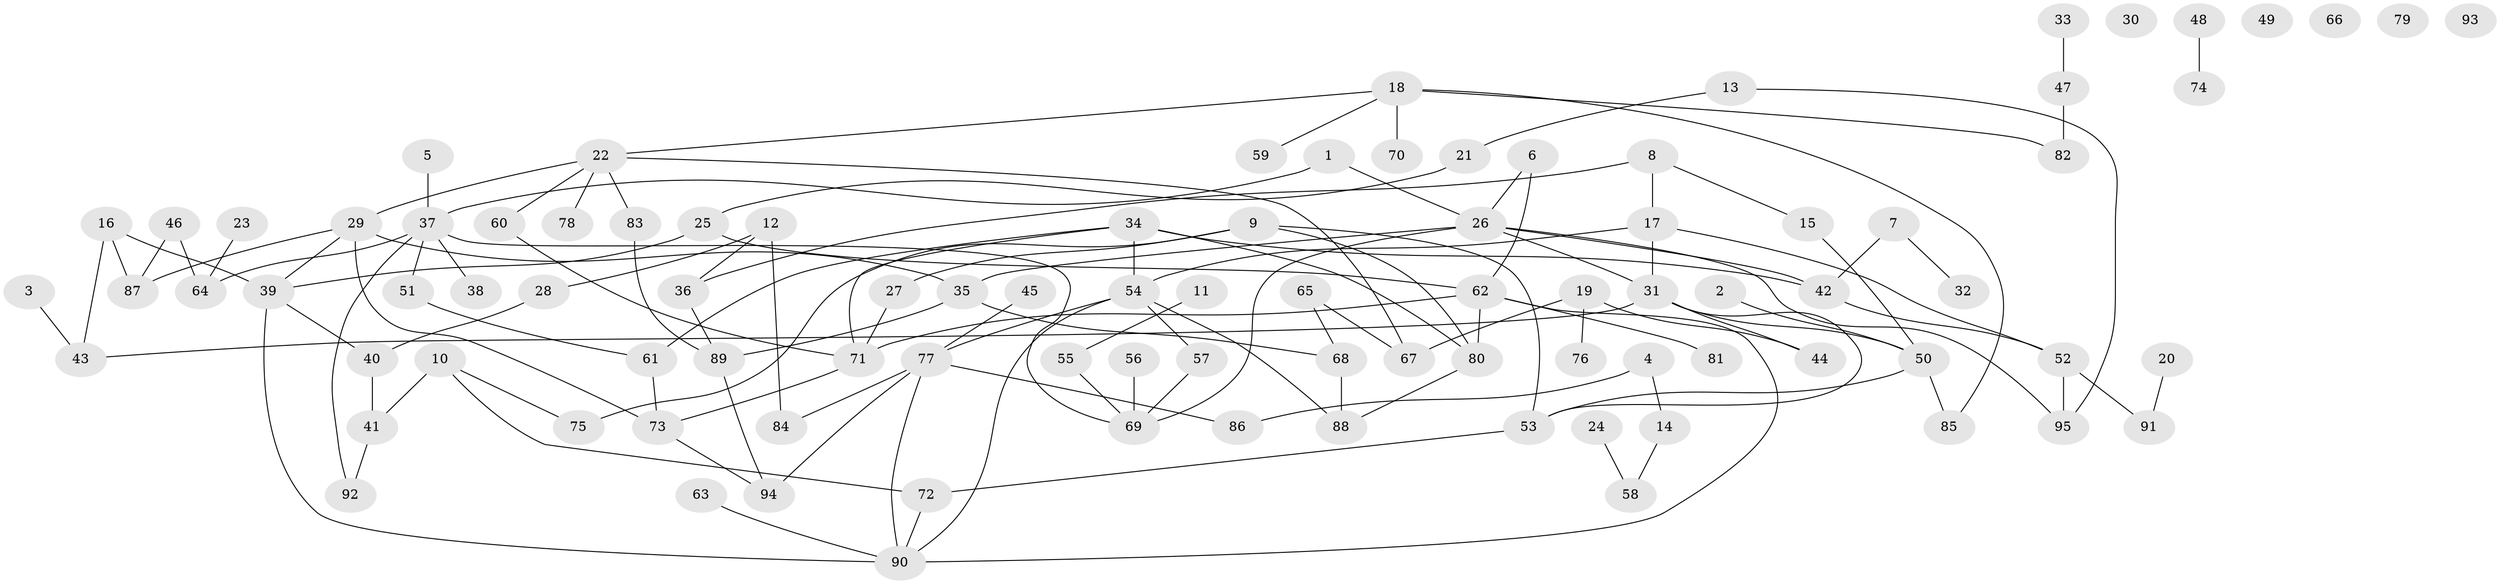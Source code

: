 // coarse degree distribution, {13: 0.017543859649122806, 1: 0.24561403508771928, 2: 0.2631578947368421, 5: 0.017543859649122806, 7: 0.05263157894736842, 4: 0.08771929824561403, 3: 0.14035087719298245, 12: 0.017543859649122806, 9: 0.017543859649122806, 0: 0.08771929824561403, 6: 0.05263157894736842}
// Generated by graph-tools (version 1.1) at 2025/16/03/04/25 18:16:28]
// undirected, 95 vertices, 126 edges
graph export_dot {
graph [start="1"]
  node [color=gray90,style=filled];
  1;
  2;
  3;
  4;
  5;
  6;
  7;
  8;
  9;
  10;
  11;
  12;
  13;
  14;
  15;
  16;
  17;
  18;
  19;
  20;
  21;
  22;
  23;
  24;
  25;
  26;
  27;
  28;
  29;
  30;
  31;
  32;
  33;
  34;
  35;
  36;
  37;
  38;
  39;
  40;
  41;
  42;
  43;
  44;
  45;
  46;
  47;
  48;
  49;
  50;
  51;
  52;
  53;
  54;
  55;
  56;
  57;
  58;
  59;
  60;
  61;
  62;
  63;
  64;
  65;
  66;
  67;
  68;
  69;
  70;
  71;
  72;
  73;
  74;
  75;
  76;
  77;
  78;
  79;
  80;
  81;
  82;
  83;
  84;
  85;
  86;
  87;
  88;
  89;
  90;
  91;
  92;
  93;
  94;
  95;
  1 -- 26;
  1 -- 37;
  2 -- 50;
  3 -- 43;
  4 -- 14;
  4 -- 86;
  5 -- 37;
  6 -- 26;
  6 -- 62;
  7 -- 32;
  7 -- 42;
  8 -- 15;
  8 -- 17;
  8 -- 36;
  9 -- 27;
  9 -- 53;
  9 -- 75;
  9 -- 80;
  10 -- 41;
  10 -- 72;
  10 -- 75;
  11 -- 55;
  12 -- 28;
  12 -- 36;
  12 -- 84;
  13 -- 21;
  13 -- 95;
  14 -- 58;
  15 -- 50;
  16 -- 39;
  16 -- 43;
  16 -- 87;
  17 -- 31;
  17 -- 52;
  17 -- 54;
  18 -- 22;
  18 -- 59;
  18 -- 70;
  18 -- 82;
  18 -- 85;
  19 -- 44;
  19 -- 67;
  19 -- 76;
  20 -- 91;
  21 -- 25;
  22 -- 29;
  22 -- 60;
  22 -- 67;
  22 -- 78;
  22 -- 83;
  23 -- 64;
  24 -- 58;
  25 -- 39;
  25 -- 62;
  26 -- 31;
  26 -- 35;
  26 -- 42;
  26 -- 69;
  26 -- 95;
  27 -- 71;
  28 -- 40;
  29 -- 35;
  29 -- 39;
  29 -- 73;
  29 -- 87;
  31 -- 43;
  31 -- 44;
  31 -- 50;
  31 -- 53;
  33 -- 47;
  34 -- 42;
  34 -- 54;
  34 -- 61;
  34 -- 71;
  34 -- 80;
  35 -- 68;
  35 -- 89;
  36 -- 89;
  37 -- 38;
  37 -- 51;
  37 -- 64;
  37 -- 69;
  37 -- 92;
  39 -- 40;
  39 -- 90;
  40 -- 41;
  41 -- 92;
  42 -- 52;
  45 -- 77;
  46 -- 64;
  46 -- 87;
  47 -- 82;
  48 -- 74;
  50 -- 53;
  50 -- 85;
  51 -- 61;
  52 -- 91;
  52 -- 95;
  53 -- 72;
  54 -- 57;
  54 -- 77;
  54 -- 88;
  54 -- 90;
  55 -- 69;
  56 -- 69;
  57 -- 69;
  60 -- 71;
  61 -- 73;
  62 -- 71;
  62 -- 80;
  62 -- 81;
  62 -- 90;
  63 -- 90;
  65 -- 67;
  65 -- 68;
  68 -- 88;
  71 -- 73;
  72 -- 90;
  73 -- 94;
  77 -- 84;
  77 -- 86;
  77 -- 90;
  77 -- 94;
  80 -- 88;
  83 -- 89;
  89 -- 94;
}

